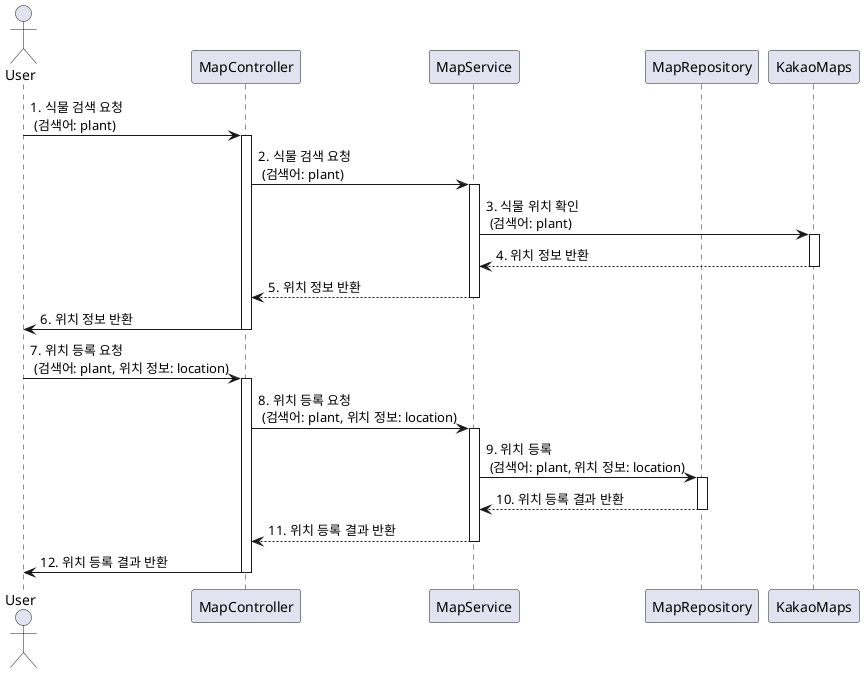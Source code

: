 @startuml

actor User
participant "MapController" as MapController
participant "MapService" as MapService
participant "MapRepository" as MapRepository
participant "KakaoMaps" as KakaoMaps

User -> MapController: 1. 식물 검색 요청\n (검색어: plant)
activate MapController
MapController -> MapService: 2. 식물 검색 요청\n (검색어: plant)
activate MapService
MapService -> KakaoMaps: 3. 식물 위치 확인\n (검색어: plant)
activate KakaoMaps
KakaoMaps --> MapService: 4. 위치 정보 반환
deactivate KakaoMaps
MapService --> MapController: 5. 위치 정보 반환
deactivate MapService
MapController -> User: 6. 위치 정보 반환
deactivate MapController
User -> MapController: 7. 위치 등록 요청\n (검색어: plant, 위치 정보: location)
activate MapController
MapController -> MapService: 8. 위치 등록 요청\n (검색어: plant, 위치 정보: location)
activate MapService
MapService -> MapRepository: 9. 위치 등록\n (검색어: plant, 위치 정보: location)
activate MapRepository
MapRepository --> MapService: 10. 위치 등록 결과 반환
deactivate MapRepository
MapService --> MapController: 11. 위치 등록 결과 반환
deactivate MapService
MapController -> User: 12. 위치 등록 결과 반환
deactivate MapController

@enduml
